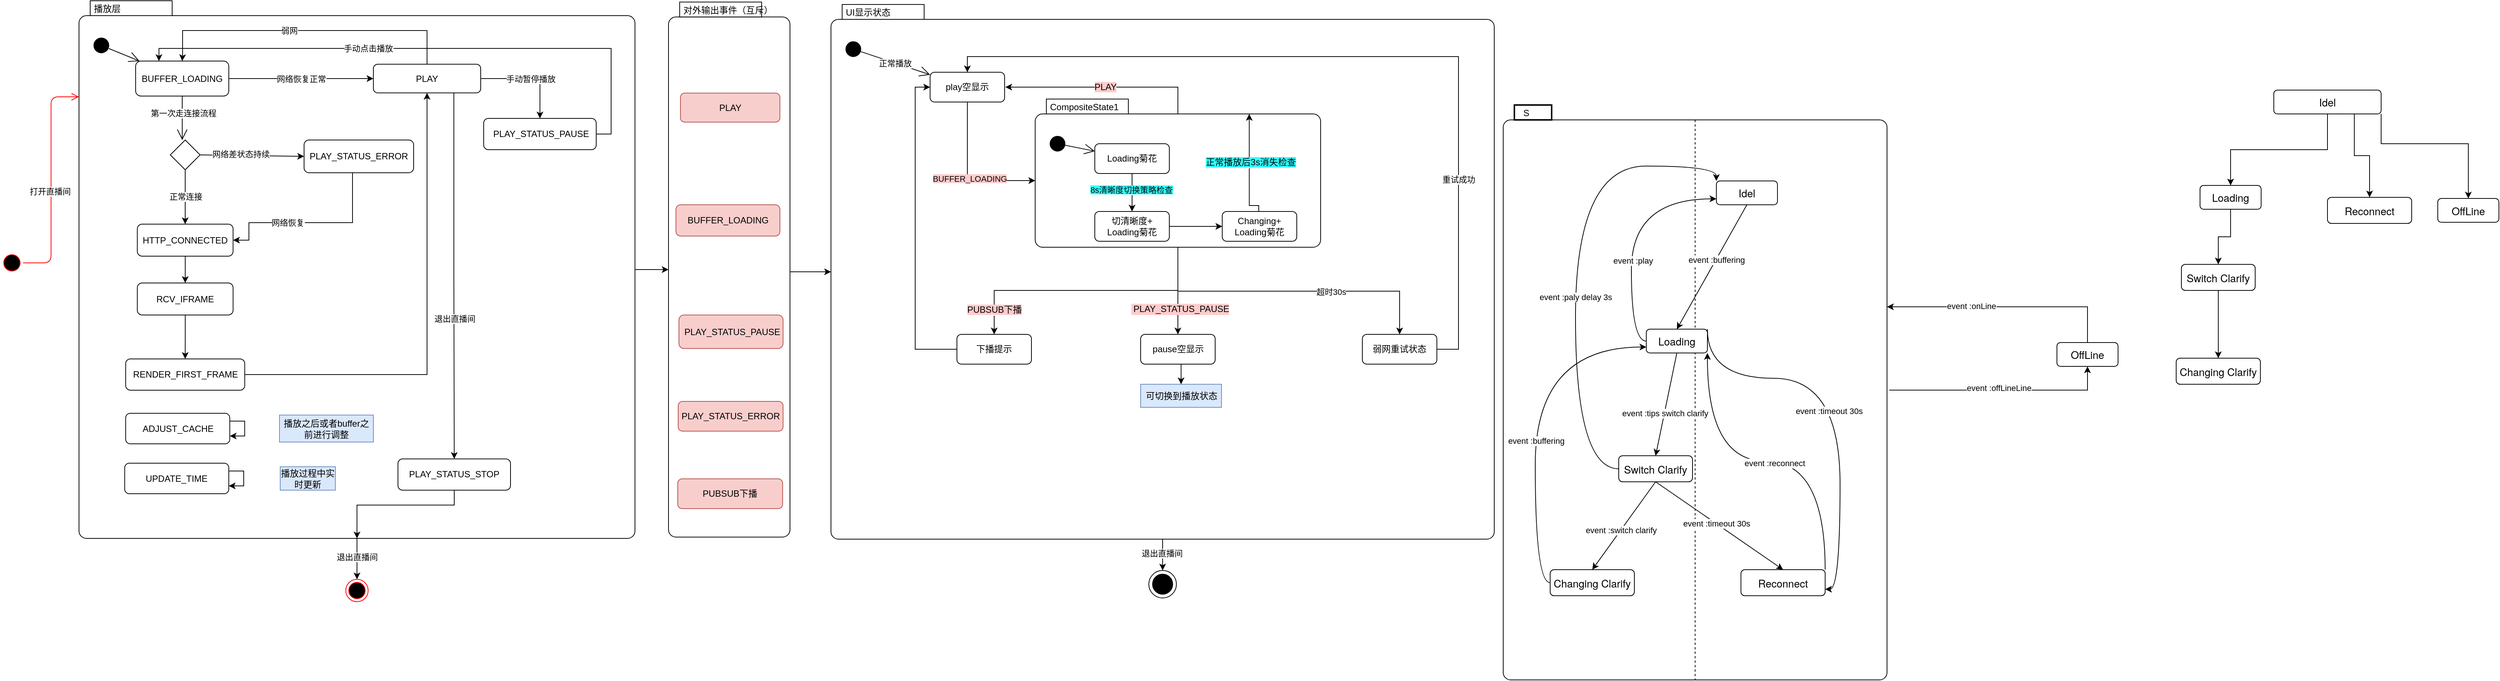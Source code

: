 <mxfile version="13.2.4" type="github">
  <diagram id="amrAe1FXWB98-2LjFH7b" name="Page-1">
    <mxGraphModel dx="1765" dy="997" grid="0" gridSize="10" guides="1" tooltips="1" connect="1" arrows="1" fold="1" page="1" pageScale="1" pageWidth="850" pageHeight="1100" math="0" shadow="0">
      <root>
        <mxCell id="0" />
        <mxCell id="1" parent="0" />
        <mxCell id="_pSZeCRedl2bUFnM4k-u-33" value="S" style="shape=mxgraph.sysml.region;align=left;verticalAlign=top;spacingTop=-3;spacingLeft=25;" vertex="1" parent="1">
          <mxGeometry x="1993" y="229" width="515" height="772" as="geometry" />
        </mxCell>
        <mxCell id="fQ577wyoKTEt6M08ta1X-2" value="" style="ellipse;html=1;shape=startState;fillColor=#000000;strokeColor=#ff0000;" parent="1" vertex="1">
          <mxGeometry x="-23" y="426" width="30" height="30" as="geometry" />
        </mxCell>
        <mxCell id="fQ577wyoKTEt6M08ta1X-3" value="" style="edgeStyle=orthogonalEdgeStyle;html=1;verticalAlign=bottom;endArrow=open;endSize=8;strokeColor=#ff0000;entryX=0;entryY=0;entryDx=0;entryDy=129;entryPerimeter=0;" parent="1" source="fQ577wyoKTEt6M08ta1X-2" target="fQ577wyoKTEt6M08ta1X-19" edge="1">
          <mxGeometry relative="1" as="geometry">
            <mxPoint x="256" y="463" as="targetPoint" />
          </mxGeometry>
        </mxCell>
        <mxCell id="fQ577wyoKTEt6M08ta1X-6" value="打开直播间" style="edgeLabel;html=1;align=center;verticalAlign=middle;resizable=0;points=[];" parent="fQ577wyoKTEt6M08ta1X-3" vertex="1" connectable="0">
          <mxGeometry x="-0.101" y="2" relative="1" as="geometry">
            <mxPoint as="offset" />
          </mxGeometry>
        </mxCell>
        <mxCell id="fQ577wyoKTEt6M08ta1X-74" value="" style="edgeStyle=orthogonalEdgeStyle;rounded=0;orthogonalLoop=1;jettySize=auto;html=1;" parent="1" source="fQ577wyoKTEt6M08ta1X-19" target="fQ577wyoKTEt6M08ta1X-72" edge="1">
          <mxGeometry relative="1" as="geometry" />
        </mxCell>
        <mxCell id="fQ577wyoKTEt6M08ta1X-117" value="" style="edgeStyle=orthogonalEdgeStyle;rounded=0;orthogonalLoop=1;jettySize=auto;html=1;" parent="1" source="fQ577wyoKTEt6M08ta1X-19" target="fQ577wyoKTEt6M08ta1X-116" edge="1">
          <mxGeometry relative="1" as="geometry" />
        </mxCell>
        <mxCell id="fQ577wyoKTEt6M08ta1X-225" value="退出直播间" style="edgeLabel;html=1;align=center;verticalAlign=middle;resizable=0;points=[];" parent="fQ577wyoKTEt6M08ta1X-117" vertex="1" connectable="0">
          <mxGeometry x="-0.091" relative="1" as="geometry">
            <mxPoint as="offset" />
          </mxGeometry>
        </mxCell>
        <mxCell id="fQ577wyoKTEt6M08ta1X-19" value="播放层" style="shape=mxgraph.sysml.compState;align=left;verticalAlign=top;spacingTop=-3;spacingLeft=18;strokeWidth=1;recursiveResize=0;" parent="1" vertex="1">
          <mxGeometry x="82" y="89" width="746" height="722" as="geometry" />
        </mxCell>
        <mxCell id="fQ577wyoKTEt6M08ta1X-20" value="" style="shape=ellipse;html=1;fillColor=#000000;verticalLabelPosition=bottom;labelBackgroundColor=#ffffff;verticalAlign=top;" parent="fQ577wyoKTEt6M08ta1X-19" vertex="1">
          <mxGeometry x="20" y="50" width="20" height="20" as="geometry" />
        </mxCell>
        <mxCell id="fQ577wyoKTEt6M08ta1X-43" value="网络恢复正常" style="edgeStyle=orthogonalEdgeStyle;rounded=0;orthogonalLoop=1;jettySize=auto;html=1;exitX=1;exitY=0.5;exitDx=0;exitDy=0;" parent="fQ577wyoKTEt6M08ta1X-19" source="fQ577wyoKTEt6M08ta1X-21" target="fQ577wyoKTEt6M08ta1X-31" edge="1">
          <mxGeometry relative="1" as="geometry" />
        </mxCell>
        <mxCell id="fQ577wyoKTEt6M08ta1X-21" value="BUFFER_LOADING" style="strokeColor=inherit;fillColor=inherit;gradientColor=inherit;shape=rect;html=1;rounded=1;whiteSpace=wrap;align=center;" parent="fQ577wyoKTEt6M08ta1X-19" vertex="1">
          <mxGeometry x="76" y="81" width="125" height="47" as="geometry" />
        </mxCell>
        <mxCell id="fQ577wyoKTEt6M08ta1X-27" value="" style="edgeStyle=orthogonalEdgeStyle;rounded=0;orthogonalLoop=1;jettySize=auto;html=1;" parent="fQ577wyoKTEt6M08ta1X-19" source="fQ577wyoKTEt6M08ta1X-22" target="fQ577wyoKTEt6M08ta1X-26" edge="1">
          <mxGeometry relative="1" as="geometry" />
        </mxCell>
        <mxCell id="fQ577wyoKTEt6M08ta1X-22" value="HTTP_CONNECTED" style="strokeColor=inherit;fillColor=inherit;gradientColor=inherit;shape=rect;html=1;rounded=1;whiteSpace=wrap;align=center;" parent="fQ577wyoKTEt6M08ta1X-19" vertex="1">
          <mxGeometry x="78.25" y="300" width="128.5" height="43" as="geometry" />
        </mxCell>
        <mxCell id="fQ577wyoKTEt6M08ta1X-30" value="" style="edgeStyle=orthogonalEdgeStyle;rounded=0;orthogonalLoop=1;jettySize=auto;html=1;" parent="fQ577wyoKTEt6M08ta1X-19" source="fQ577wyoKTEt6M08ta1X-26" target="fQ577wyoKTEt6M08ta1X-29" edge="1">
          <mxGeometry relative="1" as="geometry" />
        </mxCell>
        <mxCell id="fQ577wyoKTEt6M08ta1X-26" value="RCV_IFRAME" style="strokeColor=inherit;fillColor=inherit;gradientColor=inherit;shape=rect;html=1;rounded=1;whiteSpace=wrap;align=center;" parent="fQ577wyoKTEt6M08ta1X-19" vertex="1">
          <mxGeometry x="78.25" y="379" width="128.5" height="43" as="geometry" />
        </mxCell>
        <mxCell id="fQ577wyoKTEt6M08ta1X-32" value="" style="edgeStyle=orthogonalEdgeStyle;rounded=0;orthogonalLoop=1;jettySize=auto;html=1;" parent="fQ577wyoKTEt6M08ta1X-19" source="fQ577wyoKTEt6M08ta1X-29" target="fQ577wyoKTEt6M08ta1X-31" edge="1">
          <mxGeometry relative="1" as="geometry" />
        </mxCell>
        <mxCell id="fQ577wyoKTEt6M08ta1X-29" value="RENDER_FIRST_FRAME" style="strokeColor=inherit;fillColor=inherit;gradientColor=inherit;shape=rect;html=1;rounded=1;whiteSpace=wrap;align=center;" parent="fQ577wyoKTEt6M08ta1X-19" vertex="1">
          <mxGeometry x="62.63" y="481" width="159.75" height="42" as="geometry" />
        </mxCell>
        <mxCell id="fQ577wyoKTEt6M08ta1X-42" value="" style="edgeStyle=orthogonalEdgeStyle;rounded=0;orthogonalLoop=1;jettySize=auto;html=1;entryX=0.5;entryY=0;entryDx=0;entryDy=0;" parent="fQ577wyoKTEt6M08ta1X-19" source="fQ577wyoKTEt6M08ta1X-31" target="fQ577wyoKTEt6M08ta1X-21" edge="1">
          <mxGeometry relative="1" as="geometry">
            <Array as="points">
              <mxPoint x="467" y="40" />
              <mxPoint x="139" y="40" />
              <mxPoint x="139" y="72" />
            </Array>
          </mxGeometry>
        </mxCell>
        <mxCell id="fQ577wyoKTEt6M08ta1X-44" value="弱网" style="edgeLabel;html=1;align=center;verticalAlign=middle;resizable=0;points=[];" parent="fQ577wyoKTEt6M08ta1X-42" vertex="1" connectable="0">
          <mxGeometry x="0.118" relative="1" as="geometry">
            <mxPoint x="1" as="offset" />
          </mxGeometry>
        </mxCell>
        <mxCell id="fQ577wyoKTEt6M08ta1X-107" value="手动暂停播放" style="edgeStyle=orthogonalEdgeStyle;rounded=0;orthogonalLoop=1;jettySize=auto;html=1;exitX=1;exitY=0.5;exitDx=0;exitDy=0;entryX=0.5;entryY=0;entryDx=0;entryDy=0;" parent="fQ577wyoKTEt6M08ta1X-19" source="fQ577wyoKTEt6M08ta1X-31" target="fQ577wyoKTEt6M08ta1X-106" edge="1">
          <mxGeometry relative="1" as="geometry" />
        </mxCell>
        <mxCell id="fQ577wyoKTEt6M08ta1X-119" style="edgeStyle=orthogonalEdgeStyle;rounded=0;orthogonalLoop=1;jettySize=auto;html=1;exitX=0.75;exitY=1;exitDx=0;exitDy=0;" parent="fQ577wyoKTEt6M08ta1X-19" source="fQ577wyoKTEt6M08ta1X-31" target="fQ577wyoKTEt6M08ta1X-112" edge="1">
          <mxGeometry relative="1" as="geometry" />
        </mxCell>
        <mxCell id="fQ577wyoKTEt6M08ta1X-121" value="退出直播间" style="edgeLabel;html=1;align=center;verticalAlign=middle;resizable=0;points=[];" parent="fQ577wyoKTEt6M08ta1X-119" vertex="1" connectable="0">
          <mxGeometry x="0.231" y="1" relative="1" as="geometry">
            <mxPoint x="-1" as="offset" />
          </mxGeometry>
        </mxCell>
        <mxCell id="fQ577wyoKTEt6M08ta1X-31" value="PLAY" style="strokeColor=inherit;fillColor=inherit;gradientColor=inherit;shape=rect;html=1;rounded=1;whiteSpace=wrap;align=center;" parent="fQ577wyoKTEt6M08ta1X-19" vertex="1">
          <mxGeometry x="395" y="85.25" width="144" height="38.5" as="geometry" />
        </mxCell>
        <mxCell id="fQ577wyoKTEt6M08ta1X-36" value="" style="edgeStyle=orthogonalEdgeStyle;rounded=0;orthogonalLoop=1;jettySize=auto;html=1;" parent="fQ577wyoKTEt6M08ta1X-19" source="fQ577wyoKTEt6M08ta1X-33" target="fQ577wyoKTEt6M08ta1X-33" edge="1">
          <mxGeometry relative="1" as="geometry">
            <Array as="points">
              <mxPoint x="79" y="575" />
            </Array>
          </mxGeometry>
        </mxCell>
        <mxCell id="fQ577wyoKTEt6M08ta1X-33" value="ADJUST_CACHE" style="strokeColor=inherit;fillColor=inherit;gradientColor=inherit;shape=rect;html=1;rounded=1;whiteSpace=wrap;align=center;" parent="fQ577wyoKTEt6M08ta1X-19" vertex="1">
          <mxGeometry x="62.63" y="554.01" width="139.68" height="41" as="geometry" />
        </mxCell>
        <mxCell id="fQ577wyoKTEt6M08ta1X-39" value="" style="edgeStyle=orthogonalEdgeStyle;rounded=0;orthogonalLoop=1;jettySize=auto;html=1;" parent="fQ577wyoKTEt6M08ta1X-19" source="fQ577wyoKTEt6M08ta1X-35" target="fQ577wyoKTEt6M08ta1X-35" edge="1">
          <mxGeometry relative="1" as="geometry">
            <Array as="points">
              <mxPoint x="88" y="642" />
            </Array>
          </mxGeometry>
        </mxCell>
        <mxCell id="fQ577wyoKTEt6M08ta1X-35" value="UPDATE_TIME" style="strokeColor=inherit;fillColor=inherit;gradientColor=inherit;shape=rect;html=1;rounded=1;whiteSpace=wrap;align=center;" parent="fQ577wyoKTEt6M08ta1X-19" vertex="1">
          <mxGeometry x="61.32" y="621" width="139.68" height="41" as="geometry" />
        </mxCell>
        <mxCell id="fQ577wyoKTEt6M08ta1X-23" value="" style="strokeColor=inherit;fillColor=inherit;gradientColor=inherit;edgeStyle=none;html=1;endArrow=open;endSize=12;" parent="fQ577wyoKTEt6M08ta1X-19" source="fQ577wyoKTEt6M08ta1X-20" target="fQ577wyoKTEt6M08ta1X-21" edge="1">
          <mxGeometry relative="1" as="geometry" />
        </mxCell>
        <mxCell id="fQ577wyoKTEt6M08ta1X-45" value="播放过程中实时更新" style="text;html=1;strokeColor=#6c8ebf;fillColor=#dae8fc;align=center;verticalAlign=middle;whiteSpace=wrap;rounded=0;" parent="fQ577wyoKTEt6M08ta1X-19" vertex="1">
          <mxGeometry x="270" y="625.75" width="74" height="31.5" as="geometry" />
        </mxCell>
        <mxCell id="fQ577wyoKTEt6M08ta1X-47" value="播放之后或者buffer之前进行调整" style="text;html=1;strokeColor=#6c8ebf;fillColor=#dae8fc;align=center;verticalAlign=middle;whiteSpace=wrap;rounded=0;" parent="fQ577wyoKTEt6M08ta1X-19" vertex="1">
          <mxGeometry x="269" y="556.38" width="126" height="36.25" as="geometry" />
        </mxCell>
        <mxCell id="fQ577wyoKTEt6M08ta1X-51" style="edgeStyle=orthogonalEdgeStyle;rounded=0;orthogonalLoop=1;jettySize=auto;html=1;entryX=1;entryY=0.5;entryDx=0;entryDy=0;" parent="fQ577wyoKTEt6M08ta1X-19" source="fQ577wyoKTEt6M08ta1X-48" target="fQ577wyoKTEt6M08ta1X-22" edge="1">
          <mxGeometry relative="1" as="geometry">
            <Array as="points">
              <mxPoint x="367" y="298" />
              <mxPoint x="228" y="298" />
            </Array>
          </mxGeometry>
        </mxCell>
        <mxCell id="fQ577wyoKTEt6M08ta1X-52" value="网络恢复" style="edgeLabel;html=1;align=center;verticalAlign=middle;resizable=0;points=[];" parent="fQ577wyoKTEt6M08ta1X-51" vertex="1" connectable="0">
          <mxGeometry x="0.228" y="4" relative="1" as="geometry">
            <mxPoint y="-4" as="offset" />
          </mxGeometry>
        </mxCell>
        <mxCell id="fQ577wyoKTEt6M08ta1X-48" value="PLAY_STATUS_ERROR" style="strokeColor=inherit;fillColor=inherit;gradientColor=inherit;shape=rect;html=1;rounded=1;whiteSpace=wrap;align=center;" parent="fQ577wyoKTEt6M08ta1X-19" vertex="1">
          <mxGeometry x="302" y="187" width="147" height="44" as="geometry" />
        </mxCell>
        <mxCell id="fQ577wyoKTEt6M08ta1X-63" value="" style="shape=rhombus;html=1;labelPosition=right;align=left;verticalAlign=middle" parent="fQ577wyoKTEt6M08ta1X-19" vertex="1">
          <mxGeometry x="122.51" y="187" width="40" height="40" as="geometry" />
        </mxCell>
        <mxCell id="fQ577wyoKTEt6M08ta1X-64" value="" style="edgeStyle=elbowEdgeStyle;html=1;elbow=horizontal;align=right;verticalAlign=bottom;rounded=0;labelBackgroundColor=none;endArrow=open;endSize=12;exitX=0.5;exitY=1;exitDx=0;exitDy=0;" parent="fQ577wyoKTEt6M08ta1X-19" source="fQ577wyoKTEt6M08ta1X-21" target="fQ577wyoKTEt6M08ta1X-63" edge="1">
          <mxGeometry relative="1" as="geometry">
            <mxPoint x="92" y="119" as="sourcePoint" />
          </mxGeometry>
        </mxCell>
        <mxCell id="fQ577wyoKTEt6M08ta1X-70" value="第一次走连接流程" style="edgeLabel;html=1;align=center;verticalAlign=middle;resizable=0;points=[];" parent="fQ577wyoKTEt6M08ta1X-64" vertex="1" connectable="0">
          <mxGeometry x="-0.219" y="1" relative="1" as="geometry">
            <mxPoint as="offset" />
          </mxGeometry>
        </mxCell>
        <mxCell id="fQ577wyoKTEt6M08ta1X-67" value="" style="endArrow=classic;html=1;exitX=1;exitY=0.5;exitDx=0;exitDy=0;entryX=0;entryY=0.5;entryDx=0;entryDy=0;" parent="fQ577wyoKTEt6M08ta1X-19" source="fQ577wyoKTEt6M08ta1X-63" target="fQ577wyoKTEt6M08ta1X-48" edge="1">
          <mxGeometry width="50" height="50" relative="1" as="geometry">
            <mxPoint x="348" y="307" as="sourcePoint" />
            <mxPoint x="398" y="257" as="targetPoint" />
          </mxGeometry>
        </mxCell>
        <mxCell id="fQ577wyoKTEt6M08ta1X-69" value="网络差状态持续" style="edgeLabel;html=1;align=center;verticalAlign=middle;resizable=0;points=[];" parent="fQ577wyoKTEt6M08ta1X-67" vertex="1" connectable="0">
          <mxGeometry x="-0.229" y="2" relative="1" as="geometry">
            <mxPoint as="offset" />
          </mxGeometry>
        </mxCell>
        <mxCell id="fQ577wyoKTEt6M08ta1X-68" value="正常连接" style="endArrow=classic;html=1;exitX=0.5;exitY=1;exitDx=0;exitDy=0;entryX=0.5;entryY=0;entryDx=0;entryDy=0;" parent="fQ577wyoKTEt6M08ta1X-19" source="fQ577wyoKTEt6M08ta1X-63" target="fQ577wyoKTEt6M08ta1X-22" edge="1">
          <mxGeometry width="50" height="50" relative="1" as="geometry">
            <mxPoint x="348" y="307" as="sourcePoint" />
            <mxPoint x="398" y="257" as="targetPoint" />
          </mxGeometry>
        </mxCell>
        <mxCell id="fQ577wyoKTEt6M08ta1X-108" style="edgeStyle=orthogonalEdgeStyle;rounded=0;orthogonalLoop=1;jettySize=auto;html=1;exitX=1;exitY=0.5;exitDx=0;exitDy=0;entryX=0.25;entryY=0;entryDx=0;entryDy=0;" parent="fQ577wyoKTEt6M08ta1X-19" source="fQ577wyoKTEt6M08ta1X-106" target="fQ577wyoKTEt6M08ta1X-21" edge="1">
          <mxGeometry relative="1" as="geometry">
            <Array as="points">
              <mxPoint x="714" y="179" />
              <mxPoint x="714" y="64" />
              <mxPoint x="107" y="64" />
            </Array>
          </mxGeometry>
        </mxCell>
        <mxCell id="fQ577wyoKTEt6M08ta1X-109" value="手动点击播放" style="edgeLabel;html=1;align=center;verticalAlign=middle;resizable=0;points=[];" parent="fQ577wyoKTEt6M08ta1X-108" vertex="1" connectable="0">
          <mxGeometry x="0.215" relative="1" as="geometry">
            <mxPoint as="offset" />
          </mxGeometry>
        </mxCell>
        <mxCell id="fQ577wyoKTEt6M08ta1X-106" value="&amp;nbsp;PLAY_STATUS_PAUSE" style="strokeColor=inherit;fillColor=inherit;gradientColor=inherit;shape=rect;html=1;rounded=1;whiteSpace=wrap;align=center;" parent="fQ577wyoKTEt6M08ta1X-19" vertex="1">
          <mxGeometry x="543" y="158" width="151" height="42" as="geometry" />
        </mxCell>
        <mxCell id="fQ577wyoKTEt6M08ta1X-120" style="edgeStyle=orthogonalEdgeStyle;rounded=0;orthogonalLoop=1;jettySize=auto;html=1;exitX=0.5;exitY=1;exitDx=0;exitDy=0;" parent="fQ577wyoKTEt6M08ta1X-19" source="fQ577wyoKTEt6M08ta1X-112" target="fQ577wyoKTEt6M08ta1X-19" edge="1">
          <mxGeometry relative="1" as="geometry" />
        </mxCell>
        <mxCell id="fQ577wyoKTEt6M08ta1X-112" value="PLAY_STATUS_STOP" style="strokeColor=inherit;fillColor=inherit;gradientColor=inherit;shape=rect;html=1;rounded=1;whiteSpace=wrap;align=center;" parent="fQ577wyoKTEt6M08ta1X-19" vertex="1">
          <mxGeometry x="428" y="615.25" width="151" height="42" as="geometry" />
        </mxCell>
        <mxCell id="fQ577wyoKTEt6M08ta1X-173" value="" style="edgeStyle=orthogonalEdgeStyle;rounded=0;orthogonalLoop=1;jettySize=auto;html=1;" parent="1" source="fQ577wyoKTEt6M08ta1X-72" target="fQ577wyoKTEt6M08ta1X-123" edge="1">
          <mxGeometry relative="1" as="geometry">
            <Array as="points">
              <mxPoint x="1059" y="453" />
              <mxPoint x="1059" y="453" />
            </Array>
          </mxGeometry>
        </mxCell>
        <mxCell id="fQ577wyoKTEt6M08ta1X-72" value="对外输出事件（互斥）" style="shape=mxgraph.sysml.compState;html=1;align=left;verticalAlign=top;spacingTop=-3;spacingLeft=18;" parent="1" vertex="1">
          <mxGeometry x="873" y="90.75" width="162.99" height="718.5" as="geometry" />
        </mxCell>
        <mxCell id="fQ577wyoKTEt6M08ta1X-73" value="PLAY" style="shape=rect;rounded=1;html=1;whiteSpace=wrap;align=center;fillColor=#f8cecc;strokeColor=#b85450;" parent="1" vertex="1">
          <mxGeometry x="889" y="213" width="133.5" height="39" as="geometry" />
        </mxCell>
        <mxCell id="fQ577wyoKTEt6M08ta1X-75" value="BUFFER_LOADING" style="shape=rect;rounded=1;html=1;whiteSpace=wrap;align=center;fillColor=#f8cecc;strokeColor=#b85450;" parent="1" vertex="1">
          <mxGeometry x="883" y="363" width="139.5" height="42" as="geometry" />
        </mxCell>
        <mxCell id="fQ577wyoKTEt6M08ta1X-105" value="PLAY_STATUS_ERROR" style="shape=rect;rounded=1;html=1;whiteSpace=wrap;align=center;fillColor=#f8cecc;strokeColor=#b85450;" parent="1" vertex="1">
          <mxGeometry x="886" y="627" width="140.75" height="40" as="geometry" />
        </mxCell>
        <mxCell id="fQ577wyoKTEt6M08ta1X-111" value="&amp;nbsp;PLAY_STATUS_PAUSE" style="shape=rect;rounded=1;html=1;whiteSpace=wrap;align=center;fillColor=#f8cecc;strokeColor=#b85450;" parent="1" vertex="1">
          <mxGeometry x="887" y="511" width="139.75" height="45" as="geometry" />
        </mxCell>
        <mxCell id="fQ577wyoKTEt6M08ta1X-116" value="" style="ellipse;html=1;shape=endState;fillColor=#000000;strokeColor=#ff0000;" parent="1" vertex="1">
          <mxGeometry x="440" y="866" width="30" height="30" as="geometry" />
        </mxCell>
        <mxCell id="fQ577wyoKTEt6M08ta1X-223" style="edgeStyle=orthogonalEdgeStyle;rounded=0;orthogonalLoop=1;jettySize=auto;html=1;exitX=0.5;exitY=1;exitDx=0;exitDy=0;exitPerimeter=0;entryX=0.5;entryY=0;entryDx=0;entryDy=0;entryPerimeter=0;" parent="1" source="fQ577wyoKTEt6M08ta1X-123" target="fQ577wyoKTEt6M08ta1X-222" edge="1">
          <mxGeometry relative="1" as="geometry" />
        </mxCell>
        <mxCell id="fQ577wyoKTEt6M08ta1X-224" value="退出直播间" style="edgeLabel;html=1;align=center;verticalAlign=middle;resizable=0;points=[];" parent="fQ577wyoKTEt6M08ta1X-223" vertex="1" connectable="0">
          <mxGeometry x="-0.095" y="-1" relative="1" as="geometry">
            <mxPoint as="offset" />
          </mxGeometry>
        </mxCell>
        <mxCell id="fQ577wyoKTEt6M08ta1X-123" value="UI显示状态" style="shape=mxgraph.sysml.compState;align=left;verticalAlign=top;spacingTop=-3;spacingLeft=18;strokeWidth=1;recursiveResize=0;" parent="1" vertex="1">
          <mxGeometry x="1091" y="94" width="890" height="718" as="geometry" />
        </mxCell>
        <mxCell id="fQ577wyoKTEt6M08ta1X-124" value="" style="shape=ellipse;html=1;fillColor=#000000;verticalLabelPosition=bottom;labelBackgroundColor=#ffffff;verticalAlign=top;" parent="fQ577wyoKTEt6M08ta1X-123" vertex="1">
          <mxGeometry x="20" y="50" width="20" height="20" as="geometry" />
        </mxCell>
        <mxCell id="fQ577wyoKTEt6M08ta1X-162" style="edgeStyle=orthogonalEdgeStyle;rounded=0;orthogonalLoop=1;jettySize=auto;html=1;exitX=0.5;exitY=1;exitDx=0;exitDy=0;entryX=0;entryY=0;entryDx=0;entryDy=109.5;entryPerimeter=0;" parent="fQ577wyoKTEt6M08ta1X-123" source="fQ577wyoKTEt6M08ta1X-125" target="fQ577wyoKTEt6M08ta1X-152" edge="1">
          <mxGeometry relative="1" as="geometry" />
        </mxCell>
        <mxCell id="fQ577wyoKTEt6M08ta1X-163" value="&lt;span style=&quot;background-color: rgb(255 , 204 , 204)&quot;&gt;BUFFER_LOADING&lt;/span&gt;" style="edgeLabel;html=1;align=center;verticalAlign=middle;resizable=0;points=[];" parent="fQ577wyoKTEt6M08ta1X-162" vertex="1" connectable="0">
          <mxGeometry x="0.106" y="3" relative="1" as="geometry">
            <mxPoint as="offset" />
          </mxGeometry>
        </mxCell>
        <mxCell id="fQ577wyoKTEt6M08ta1X-125" value="play空显示" style="strokeColor=inherit;fillColor=inherit;gradientColor=inherit;shape=rect;html=1;rounded=1;whiteSpace=wrap;align=center;" parent="fQ577wyoKTEt6M08ta1X-123" vertex="1">
          <mxGeometry x="133" y="91" width="100" height="40" as="geometry" />
        </mxCell>
        <mxCell id="fQ577wyoKTEt6M08ta1X-127" value="正常播放" style="strokeColor=inherit;fillColor=inherit;gradientColor=inherit;edgeStyle=none;html=1;endArrow=open;endSize=12;" parent="fQ577wyoKTEt6M08ta1X-123" source="fQ577wyoKTEt6M08ta1X-124" target="fQ577wyoKTEt6M08ta1X-125" edge="1">
          <mxGeometry relative="1" as="geometry" />
        </mxCell>
        <mxCell id="fQ577wyoKTEt6M08ta1X-137" style="edgeStyle=orthogonalEdgeStyle;rounded=0;orthogonalLoop=1;jettySize=auto;html=1;entryX=0.5;entryY=0;entryDx=0;entryDy=0;exitX=0.5;exitY=1;exitDx=0;exitDy=0;exitPerimeter=0;" parent="fQ577wyoKTEt6M08ta1X-123" source="fQ577wyoKTEt6M08ta1X-152" target="fQ577wyoKTEt6M08ta1X-131" edge="1">
          <mxGeometry relative="1" as="geometry">
            <mxPoint x="427" y="428" as="sourcePoint" />
            <Array as="points">
              <mxPoint x="466" y="385" />
              <mxPoint x="763" y="385" />
            </Array>
          </mxGeometry>
        </mxCell>
        <mxCell id="fQ577wyoKTEt6M08ta1X-220" value="超时30s" style="edgeLabel;html=1;align=center;verticalAlign=middle;resizable=0;points=[];" parent="fQ577wyoKTEt6M08ta1X-137" vertex="1" connectable="0">
          <mxGeometry x="0.271" y="-1" relative="1" as="geometry">
            <mxPoint x="1" as="offset" />
          </mxGeometry>
        </mxCell>
        <mxCell id="fQ577wyoKTEt6M08ta1X-140" style="edgeStyle=orthogonalEdgeStyle;rounded=0;orthogonalLoop=1;jettySize=auto;html=1;exitX=0.5;exitY=1;exitDx=0;exitDy=0;exitPerimeter=0;entryX=0.5;entryY=0;entryDx=0;entryDy=0;" parent="fQ577wyoKTEt6M08ta1X-123" source="fQ577wyoKTEt6M08ta1X-152" target="fQ577wyoKTEt6M08ta1X-132" edge="1">
          <mxGeometry relative="1" as="geometry">
            <mxPoint x="377" y="408" as="sourcePoint" />
            <Array as="points">
              <mxPoint x="466" y="384" />
              <mxPoint x="219" y="384" />
            </Array>
          </mxGeometry>
        </mxCell>
        <mxCell id="fQ577wyoKTEt6M08ta1X-141" value="&lt;span style=&quot;font-size: 12px ; background-color: rgb(255 , 204 , 204)&quot;&gt;PUBSUB下播&lt;/span&gt;" style="edgeLabel;html=1;align=center;verticalAlign=middle;resizable=0;points=[];" parent="fQ577wyoKTEt6M08ta1X-140" vertex="1" connectable="0">
          <mxGeometry x="0.121" y="-1" relative="1" as="geometry">
            <mxPoint x="-101" y="26.5" as="offset" />
          </mxGeometry>
        </mxCell>
        <mxCell id="fQ577wyoKTEt6M08ta1X-166" value="" style="edgeStyle=orthogonalEdgeStyle;rounded=0;orthogonalLoop=1;jettySize=auto;html=1;entryX=0.5;entryY=0;entryDx=0;entryDy=0;" parent="fQ577wyoKTEt6M08ta1X-123" source="fQ577wyoKTEt6M08ta1X-131" target="fQ577wyoKTEt6M08ta1X-125" edge="1">
          <mxGeometry relative="1" as="geometry">
            <mxPoint x="842" y="308" as="targetPoint" />
            <Array as="points">
              <mxPoint x="842" y="70" />
              <mxPoint x="183" y="70" />
            </Array>
          </mxGeometry>
        </mxCell>
        <mxCell id="fQ577wyoKTEt6M08ta1X-221" value="重试成功" style="edgeLabel;html=1;align=center;verticalAlign=middle;resizable=0;points=[];" parent="fQ577wyoKTEt6M08ta1X-166" vertex="1" connectable="0">
          <mxGeometry x="-0.534" relative="1" as="geometry">
            <mxPoint as="offset" />
          </mxGeometry>
        </mxCell>
        <mxCell id="fQ577wyoKTEt6M08ta1X-131" value="弱网重试状态" style="strokeColor=inherit;fillColor=inherit;gradientColor=inherit;shape=rect;html=1;rounded=1;whiteSpace=wrap;align=center;" parent="fQ577wyoKTEt6M08ta1X-123" vertex="1">
          <mxGeometry x="713" y="443" width="100" height="40" as="geometry" />
        </mxCell>
        <mxCell id="fQ577wyoKTEt6M08ta1X-148" style="edgeStyle=orthogonalEdgeStyle;rounded=0;orthogonalLoop=1;jettySize=auto;html=1;entryX=0;entryY=0.5;entryDx=0;entryDy=0;" parent="fQ577wyoKTEt6M08ta1X-123" source="fQ577wyoKTEt6M08ta1X-132" target="fQ577wyoKTEt6M08ta1X-125" edge="1">
          <mxGeometry relative="1" as="geometry">
            <Array as="points">
              <mxPoint x="113" y="463" />
              <mxPoint x="113" y="111" />
            </Array>
          </mxGeometry>
        </mxCell>
        <mxCell id="fQ577wyoKTEt6M08ta1X-132" value="下播提示" style="strokeColor=inherit;fillColor=inherit;gradientColor=inherit;shape=rect;html=1;rounded=1;whiteSpace=wrap;align=center;" parent="fQ577wyoKTEt6M08ta1X-123" vertex="1">
          <mxGeometry x="169" y="443" width="100" height="40" as="geometry" />
        </mxCell>
        <mxCell id="fQ577wyoKTEt6M08ta1X-134" value="&lt;span style=&quot;font-size: 12px ; background-color: rgb(255 , 204 , 204)&quot;&gt;PLAY&lt;/span&gt;" style="edgeStyle=orthogonalEdgeStyle;rounded=0;orthogonalLoop=1;jettySize=auto;html=1;exitX=0.5;exitY=0;exitDx=0;exitDy=20;exitPerimeter=0;" parent="fQ577wyoKTEt6M08ta1X-123" source="fQ577wyoKTEt6M08ta1X-152" edge="1">
          <mxGeometry relative="1" as="geometry">
            <mxPoint x="427" y="196" as="sourcePoint" />
            <mxPoint x="234" y="111" as="targetPoint" />
            <Array as="points">
              <mxPoint x="466" y="111" />
            </Array>
          </mxGeometry>
        </mxCell>
        <mxCell id="fQ577wyoKTEt6M08ta1X-176" style="edgeStyle=orthogonalEdgeStyle;rounded=0;orthogonalLoop=1;jettySize=auto;html=1;exitX=0.5;exitY=1;exitDx=0;exitDy=0;exitPerimeter=0;" parent="fQ577wyoKTEt6M08ta1X-123" source="fQ577wyoKTEt6M08ta1X-152" target="fQ577wyoKTEt6M08ta1X-174" edge="1">
          <mxGeometry relative="1" as="geometry" />
        </mxCell>
        <mxCell id="fQ577wyoKTEt6M08ta1X-179" value="&lt;span style=&quot;font-size: 12px;&quot;&gt;&amp;nbsp;PLAY_STATUS_PAUSE&lt;/span&gt;" style="edgeLabel;html=1;align=center;verticalAlign=middle;resizable=0;points=[];labelBackgroundColor=#FFCCCC;" parent="fQ577wyoKTEt6M08ta1X-176" vertex="1" connectable="0">
          <mxGeometry x="0.419" y="2" relative="1" as="geometry">
            <mxPoint as="offset" />
          </mxGeometry>
        </mxCell>
        <mxCell id="fQ577wyoKTEt6M08ta1X-152" value="CompositeState1" style="shape=mxgraph.sysml.compState;align=left;verticalAlign=top;spacingTop=-3;spacingLeft=18;strokeWidth=1;recursiveResize=0;" parent="fQ577wyoKTEt6M08ta1X-123" vertex="1">
          <mxGeometry x="274" y="127" width="383" height="199" as="geometry" />
        </mxCell>
        <mxCell id="fQ577wyoKTEt6M08ta1X-153" value="" style="shape=ellipse;html=1;fillColor=#000000;verticalLabelPosition=bottom;labelBackgroundColor=#ffffff;verticalAlign=top;" parent="fQ577wyoKTEt6M08ta1X-152" vertex="1">
          <mxGeometry x="20" y="50" width="20" height="20" as="geometry" />
        </mxCell>
        <mxCell id="fQ577wyoKTEt6M08ta1X-160" style="edgeStyle=none;rounded=0;orthogonalLoop=1;jettySize=auto;html=1;exitX=0.5;exitY=1;exitDx=0;exitDy=0;entryX=0.5;entryY=0;entryDx=0;entryDy=0;" parent="fQ577wyoKTEt6M08ta1X-152" source="fQ577wyoKTEt6M08ta1X-154" target="fQ577wyoKTEt6M08ta1X-155" edge="1">
          <mxGeometry relative="1" as="geometry" />
        </mxCell>
        <mxCell id="fQ577wyoKTEt6M08ta1X-161" value="&lt;span style=&quot;background-color: rgb(51 , 255 , 255)&quot;&gt;8s清晰度切换策略检查&lt;/span&gt;" style="edgeLabel;html=1;align=center;verticalAlign=middle;resizable=0;points=[];" parent="fQ577wyoKTEt6M08ta1X-160" vertex="1" connectable="0">
          <mxGeometry x="-0.133" y="-1" relative="1" as="geometry">
            <mxPoint as="offset" />
          </mxGeometry>
        </mxCell>
        <mxCell id="fQ577wyoKTEt6M08ta1X-154" value="Loading菊花" style="strokeColor=inherit;fillColor=inherit;gradientColor=inherit;shape=rect;html=1;rounded=1;whiteSpace=wrap;align=center;" parent="fQ577wyoKTEt6M08ta1X-152" vertex="1">
          <mxGeometry x="80" y="60" width="100" height="40" as="geometry" />
        </mxCell>
        <mxCell id="fQ577wyoKTEt6M08ta1X-159" value="" style="edgeStyle=none;rounded=0;orthogonalLoop=1;jettySize=auto;html=1;" parent="fQ577wyoKTEt6M08ta1X-152" source="fQ577wyoKTEt6M08ta1X-155" target="fQ577wyoKTEt6M08ta1X-158" edge="1">
          <mxGeometry relative="1" as="geometry" />
        </mxCell>
        <mxCell id="fQ577wyoKTEt6M08ta1X-155" value="切清晰度+&lt;br&gt;Loading菊花" style="strokeColor=inherit;fillColor=inherit;gradientColor=inherit;shape=rect;html=1;rounded=1;whiteSpace=wrap;align=center;" parent="fQ577wyoKTEt6M08ta1X-152" vertex="1">
          <mxGeometry x="80" y="151" width="100" height="40" as="geometry" />
        </mxCell>
        <mxCell id="fQ577wyoKTEt6M08ta1X-158" value="Changing+&lt;br&gt;Loading菊花" style="strokeColor=inherit;fillColor=inherit;gradientColor=inherit;shape=rect;html=1;rounded=1;whiteSpace=wrap;align=center;" parent="fQ577wyoKTEt6M08ta1X-152" vertex="1">
          <mxGeometry x="251" y="151" width="100" height="40" as="geometry" />
        </mxCell>
        <mxCell id="fQ577wyoKTEt6M08ta1X-156" value="" style="strokeColor=inherit;fillColor=inherit;gradientColor=inherit;edgeStyle=none;html=1;endArrow=open;endSize=12;" parent="fQ577wyoKTEt6M08ta1X-152" source="fQ577wyoKTEt6M08ta1X-153" target="fQ577wyoKTEt6M08ta1X-154" edge="1">
          <mxGeometry relative="1" as="geometry" />
        </mxCell>
        <mxCell id="fQ577wyoKTEt6M08ta1X-171" style="edgeStyle=orthogonalEdgeStyle;rounded=0;orthogonalLoop=1;jettySize=auto;html=1;exitX=0.5;exitY=0;exitDx=0;exitDy=0;entryX=0.75;entryY=0;entryDx=0;entryDy=20;entryPerimeter=0;" parent="fQ577wyoKTEt6M08ta1X-152" source="fQ577wyoKTEt6M08ta1X-158" target="fQ577wyoKTEt6M08ta1X-152" edge="1">
          <mxGeometry relative="1" as="geometry">
            <mxPoint x="299.75" y="171" as="sourcePoint" />
            <mxPoint x="288" y="40" as="targetPoint" />
            <Array as="points">
              <mxPoint x="300" y="151" />
              <mxPoint x="300" y="143" />
              <mxPoint x="287" y="143" />
            </Array>
          </mxGeometry>
        </mxCell>
        <mxCell id="fQ577wyoKTEt6M08ta1X-172" value="&lt;span style=&quot;font-size: 12px ; background-color: rgb(51 , 255 , 255)&quot;&gt;正常播放后3s消失检查&lt;/span&gt;" style="edgeLabel;html=1;align=center;verticalAlign=middle;resizable=0;points=[];" parent="fQ577wyoKTEt6M08ta1X-171" vertex="1" connectable="0">
          <mxGeometry x="0.103" y="-1" relative="1" as="geometry">
            <mxPoint as="offset" />
          </mxGeometry>
        </mxCell>
        <mxCell id="fQ577wyoKTEt6M08ta1X-219" style="edgeStyle=orthogonalEdgeStyle;rounded=0;orthogonalLoop=1;jettySize=auto;html=1;exitX=0.5;exitY=1;exitDx=0;exitDy=0;entryX=0.5;entryY=0;entryDx=0;entryDy=0;" parent="fQ577wyoKTEt6M08ta1X-123" source="fQ577wyoKTEt6M08ta1X-174" target="fQ577wyoKTEt6M08ta1X-218" edge="1">
          <mxGeometry relative="1" as="geometry" />
        </mxCell>
        <mxCell id="fQ577wyoKTEt6M08ta1X-174" value="pause空显示" style="strokeColor=inherit;fillColor=inherit;gradientColor=inherit;shape=rect;html=1;rounded=1;whiteSpace=wrap;align=center;" parent="fQ577wyoKTEt6M08ta1X-123" vertex="1">
          <mxGeometry x="415.5" y="443" width="100" height="40" as="geometry" />
        </mxCell>
        <mxCell id="fQ577wyoKTEt6M08ta1X-218" value="可切换到播放状态" style="text;html=1;strokeColor=#6c8ebf;fillColor=#dae8fc;align=center;verticalAlign=middle;whiteSpace=wrap;rounded=0;" parent="fQ577wyoKTEt6M08ta1X-123" vertex="1">
          <mxGeometry x="415.5" y="510" width="108.5" height="31" as="geometry" />
        </mxCell>
        <mxCell id="fQ577wyoKTEt6M08ta1X-142" value="PUBSUB下播" style="shape=rect;rounded=1;html=1;whiteSpace=wrap;align=center;fillColor=#f8cecc;strokeColor=#b85450;" parent="1" vertex="1">
          <mxGeometry x="885.38" y="731" width="140.75" height="40" as="geometry" />
        </mxCell>
        <mxCell id="fQ577wyoKTEt6M08ta1X-222" value="" style="shape=mxgraph.sysml.actFinal;html=1;verticalLabelPosition=bottom;labelBackgroundColor=#ffffff;verticalAlign=top;" parent="1" vertex="1">
          <mxGeometry x="1517.5" y="854" width="37" height="37" as="geometry" />
        </mxCell>
        <mxCell id="_pSZeCRedl2bUFnM4k-u-4" style="rounded=0;orthogonalLoop=1;jettySize=auto;html=1;exitX=0.5;exitY=1;exitDx=0;exitDy=0;entryX=0.5;entryY=0;entryDx=0;entryDy=0;" edge="1" parent="1" source="_pSZeCRedl2bUFnM4k-u-2" target="_pSZeCRedl2bUFnM4k-u-3">
          <mxGeometry relative="1" as="geometry" />
        </mxCell>
        <mxCell id="_pSZeCRedl2bUFnM4k-u-26" value="event :buffering" style="edgeLabel;html=1;align=center;verticalAlign=middle;resizable=0;points=[];" vertex="1" connectable="0" parent="_pSZeCRedl2bUFnM4k-u-4">
          <mxGeometry x="-0.112" relative="1" as="geometry">
            <mxPoint as="offset" />
          </mxGeometry>
        </mxCell>
        <mxCell id="_pSZeCRedl2bUFnM4k-u-12" style="edgeStyle=orthogonalEdgeStyle;rounded=0;orthogonalLoop=1;jettySize=auto;html=1;exitX=1.006;exitY=0.496;exitDx=0;exitDy=0;exitPerimeter=0;entryX=0.5;entryY=1;entryDx=0;entryDy=0;" edge="1" parent="1" source="_pSZeCRedl2bUFnM4k-u-33" target="_pSZeCRedl2bUFnM4k-u-5">
          <mxGeometry relative="1" as="geometry">
            <mxPoint x="2714" y="612" as="targetPoint" />
          </mxGeometry>
        </mxCell>
        <mxCell id="_pSZeCRedl2bUFnM4k-u-23" value="event :offLineLine" style="edgeLabel;html=1;align=center;verticalAlign=middle;resizable=0;points=[];" vertex="1" connectable="0" parent="_pSZeCRedl2bUFnM4k-u-12">
          <mxGeometry x="-0.01" y="-1" relative="1" as="geometry">
            <mxPoint x="-1.09" y="-3.91" as="offset" />
          </mxGeometry>
        </mxCell>
        <mxCell id="_pSZeCRedl2bUFnM4k-u-2" value="&lt;span style=&quot;font-family: &amp;#34;helvetica neue&amp;#34; , &amp;#34;helvetica neue&amp;#34; , &amp;#34;helvetica&amp;#34; , &amp;#34;arial&amp;#34; , &amp;#34;lantinghei sc&amp;#34; , &amp;#34;hiragino sans gb&amp;#34; , &amp;#34;microsoft yahei&amp;#34; , sans-serif ; font-size: 14px ; text-align: left ; background-color: rgb(255 , 255 , 255)&quot;&gt;Idel&lt;/span&gt;" style="shape=rect;rounded=1;html=1;whiteSpace=wrap;align=center;" vertex="1" parent="1">
          <mxGeometry x="2279" y="331" width="82" height="32" as="geometry" />
        </mxCell>
        <mxCell id="_pSZeCRedl2bUFnM4k-u-7" style="edgeStyle=none;rounded=0;orthogonalLoop=1;jettySize=auto;html=1;exitX=0.5;exitY=1;exitDx=0;exitDy=0;entryX=0.5;entryY=0;entryDx=0;entryDy=0;" edge="1" parent="1" source="_pSZeCRedl2bUFnM4k-u-3" target="_pSZeCRedl2bUFnM4k-u-6">
          <mxGeometry relative="1" as="geometry" />
        </mxCell>
        <mxCell id="_pSZeCRedl2bUFnM4k-u-29" value="event :tips switch clarify" style="edgeLabel;html=1;align=center;verticalAlign=middle;resizable=0;points=[];" vertex="1" connectable="0" parent="_pSZeCRedl2bUFnM4k-u-7">
          <mxGeometry x="-0.09" y="1" relative="1" as="geometry">
            <mxPoint x="-4.04" y="18.12" as="offset" />
          </mxGeometry>
        </mxCell>
        <mxCell id="_pSZeCRedl2bUFnM4k-u-9" style="edgeStyle=none;rounded=0;orthogonalLoop=1;jettySize=auto;html=1;exitX=0.5;exitY=1;exitDx=0;exitDy=0;entryX=0.5;entryY=0;entryDx=0;entryDy=0;" edge="1" parent="1" source="_pSZeCRedl2bUFnM4k-u-6" target="_pSZeCRedl2bUFnM4k-u-8">
          <mxGeometry relative="1" as="geometry" />
        </mxCell>
        <mxCell id="_pSZeCRedl2bUFnM4k-u-31" value="event :switch clarify" style="edgeLabel;html=1;align=center;verticalAlign=middle;resizable=0;points=[];" vertex="1" connectable="0" parent="_pSZeCRedl2bUFnM4k-u-9">
          <mxGeometry x="0.107" y="-1" relative="1" as="geometry">
            <mxPoint x="1" as="offset" />
          </mxGeometry>
        </mxCell>
        <mxCell id="_pSZeCRedl2bUFnM4k-u-11" style="edgeStyle=none;rounded=0;orthogonalLoop=1;jettySize=auto;html=1;exitX=0.5;exitY=1;exitDx=0;exitDy=0;entryX=0.5;entryY=0;entryDx=0;entryDy=0;" edge="1" parent="1" source="_pSZeCRedl2bUFnM4k-u-6" target="_pSZeCRedl2bUFnM4k-u-10">
          <mxGeometry relative="1" as="geometry" />
        </mxCell>
        <mxCell id="_pSZeCRedl2bUFnM4k-u-30" value="event :timeout 30s" style="edgeLabel;html=1;align=center;verticalAlign=middle;resizable=0;points=[];" vertex="1" connectable="0" parent="_pSZeCRedl2bUFnM4k-u-11">
          <mxGeometry x="-0.048" relative="1" as="geometry">
            <mxPoint as="offset" />
          </mxGeometry>
        </mxCell>
        <mxCell id="_pSZeCRedl2bUFnM4k-u-14" style="edgeStyle=orthogonalEdgeStyle;curved=1;rounded=0;orthogonalLoop=1;jettySize=auto;html=1;exitX=0;exitY=0.5;exitDx=0;exitDy=0;entryX=0;entryY=0.75;entryDx=0;entryDy=0;" edge="1" parent="1" source="_pSZeCRedl2bUFnM4k-u-3" target="_pSZeCRedl2bUFnM4k-u-2">
          <mxGeometry relative="1" as="geometry" />
        </mxCell>
        <mxCell id="_pSZeCRedl2bUFnM4k-u-25" value="event :play" style="edgeLabel;html=1;align=center;verticalAlign=middle;resizable=0;points=[];" vertex="1" connectable="0" parent="_pSZeCRedl2bUFnM4k-u-14">
          <mxGeometry x="-0.212" y="-2" relative="1" as="geometry">
            <mxPoint as="offset" />
          </mxGeometry>
        </mxCell>
        <mxCell id="_pSZeCRedl2bUFnM4k-u-21" style="edgeStyle=orthogonalEdgeStyle;curved=1;rounded=0;orthogonalLoop=1;jettySize=auto;html=1;exitX=1;exitY=0;exitDx=0;exitDy=0;entryX=1;entryY=0.75;entryDx=0;entryDy=0;" edge="1" parent="1" source="_pSZeCRedl2bUFnM4k-u-3" target="_pSZeCRedl2bUFnM4k-u-10">
          <mxGeometry relative="1" as="geometry">
            <Array as="points">
              <mxPoint x="2267" y="596" />
              <mxPoint x="2445" y="596" />
              <mxPoint x="2445" y="879" />
            </Array>
          </mxGeometry>
        </mxCell>
        <mxCell id="_pSZeCRedl2bUFnM4k-u-27" value="event :timeout 30s" style="edgeLabel;html=1;align=center;verticalAlign=middle;resizable=0;points=[];" vertex="1" connectable="0" parent="_pSZeCRedl2bUFnM4k-u-21">
          <mxGeometry x="0.052" y="-15" relative="1" as="geometry">
            <mxPoint as="offset" />
          </mxGeometry>
        </mxCell>
        <mxCell id="_pSZeCRedl2bUFnM4k-u-3" value="&lt;span style=&quot;font-family: &amp;#34;helvetica neue&amp;#34; , &amp;#34;helvetica neue&amp;#34; , &amp;#34;helvetica&amp;#34; , &amp;#34;arial&amp;#34; , &amp;#34;lantinghei sc&amp;#34; , &amp;#34;hiragino sans gb&amp;#34; , &amp;#34;microsoft yahei&amp;#34; , sans-serif ; font-size: 14px ; text-align: left ; background-color: rgb(255 , 255 , 255)&quot;&gt;Loading&lt;/span&gt;" style="shape=rect;rounded=1;html=1;whiteSpace=wrap;align=center;" vertex="1" parent="1">
          <mxGeometry x="2185" y="530" width="82" height="32" as="geometry" />
        </mxCell>
        <mxCell id="_pSZeCRedl2bUFnM4k-u-38" style="edgeStyle=orthogonalEdgeStyle;rounded=0;orthogonalLoop=1;jettySize=auto;html=1;exitX=0.5;exitY=0;exitDx=0;exitDy=0;" edge="1" parent="1" source="_pSZeCRedl2bUFnM4k-u-5">
          <mxGeometry relative="1" as="geometry">
            <mxPoint x="2508" y="500" as="targetPoint" />
            <Array as="points">
              <mxPoint x="2777" y="500" />
              <mxPoint x="2508" y="500" />
            </Array>
          </mxGeometry>
        </mxCell>
        <mxCell id="_pSZeCRedl2bUFnM4k-u-39" value="event :onLine" style="edgeLabel;html=1;align=center;verticalAlign=middle;resizable=0;points=[];" vertex="1" connectable="0" parent="_pSZeCRedl2bUFnM4k-u-38">
          <mxGeometry x="-0.09" y="2" relative="1" as="geometry">
            <mxPoint x="-60" y="-3" as="offset" />
          </mxGeometry>
        </mxCell>
        <mxCell id="_pSZeCRedl2bUFnM4k-u-5" value="&lt;span style=&quot;font-family: &amp;#34;helvetica neue&amp;#34; , &amp;#34;helvetica neue&amp;#34; , &amp;#34;helvetica&amp;#34; , &amp;#34;arial&amp;#34; , &amp;#34;lantinghei sc&amp;#34; , &amp;#34;hiragino sans gb&amp;#34; , &amp;#34;microsoft yahei&amp;#34; , sans-serif ; font-size: 14px ; text-align: left ; background-color: rgb(255 , 255 , 255)&quot;&gt;OffLine&lt;/span&gt;" style="shape=rect;rounded=1;html=1;whiteSpace=wrap;align=center;" vertex="1" parent="1">
          <mxGeometry x="2736" y="548" width="82" height="32" as="geometry" />
        </mxCell>
        <mxCell id="_pSZeCRedl2bUFnM4k-u-19" style="edgeStyle=orthogonalEdgeStyle;curved=1;rounded=0;orthogonalLoop=1;jettySize=auto;html=1;exitX=0;exitY=0.5;exitDx=0;exitDy=0;entryX=0;entryY=0;entryDx=0;entryDy=0;" edge="1" parent="1" source="_pSZeCRedl2bUFnM4k-u-6" target="_pSZeCRedl2bUFnM4k-u-2">
          <mxGeometry relative="1" as="geometry">
            <Array as="points">
              <mxPoint x="2090" y="718" />
              <mxPoint x="2090" y="311" />
              <mxPoint x="2279" y="311" />
            </Array>
          </mxGeometry>
        </mxCell>
        <mxCell id="_pSZeCRedl2bUFnM4k-u-24" value="event :paly delay 3s" style="edgeLabel;html=1;align=center;verticalAlign=middle;resizable=0;points=[];" vertex="1" connectable="0" parent="_pSZeCRedl2bUFnM4k-u-19">
          <mxGeometry x="-0.141" relative="1" as="geometry">
            <mxPoint y="1" as="offset" />
          </mxGeometry>
        </mxCell>
        <mxCell id="_pSZeCRedl2bUFnM4k-u-6" value="&lt;span style=&quot;font-family: &amp;#34;helvetica neue&amp;#34; , &amp;#34;helvetica neue&amp;#34; , &amp;#34;helvetica&amp;#34; , &amp;#34;arial&amp;#34; , &amp;#34;lantinghei sc&amp;#34; , &amp;#34;hiragino sans gb&amp;#34; , &amp;#34;microsoft yahei&amp;#34; , sans-serif ; font-size: 14px ; text-align: left ; background-color: rgb(255 , 255 , 255)&quot;&gt;Switch Clarify&lt;/span&gt;" style="shape=rect;rounded=1;html=1;whiteSpace=wrap;align=center;" vertex="1" parent="1">
          <mxGeometry x="2148" y="700" width="99" height="35" as="geometry" />
        </mxCell>
        <mxCell id="_pSZeCRedl2bUFnM4k-u-17" style="edgeStyle=orthogonalEdgeStyle;curved=1;rounded=0;orthogonalLoop=1;jettySize=auto;html=1;exitX=0;exitY=0.5;exitDx=0;exitDy=0;entryX=0;entryY=0.75;entryDx=0;entryDy=0;" edge="1" parent="1" source="_pSZeCRedl2bUFnM4k-u-8" target="_pSZeCRedl2bUFnM4k-u-3">
          <mxGeometry relative="1" as="geometry" />
        </mxCell>
        <mxCell id="_pSZeCRedl2bUFnM4k-u-32" value="event :buffering" style="edgeLabel;html=1;align=center;verticalAlign=middle;resizable=0;points=[];" vertex="1" connectable="0" parent="_pSZeCRedl2bUFnM4k-u-17">
          <mxGeometry x="-0.129" y="-1" relative="1" as="geometry">
            <mxPoint y="1" as="offset" />
          </mxGeometry>
        </mxCell>
        <mxCell id="_pSZeCRedl2bUFnM4k-u-8" value="&lt;span style=&quot;font-family: &amp;#34;helvetica neue&amp;#34; , &amp;#34;helvetica neue&amp;#34; , &amp;#34;helvetica&amp;#34; , &amp;#34;arial&amp;#34; , &amp;#34;lantinghei sc&amp;#34; , &amp;#34;hiragino sans gb&amp;#34; , &amp;#34;microsoft yahei&amp;#34; , sans-serif ; font-size: 14px ; text-align: left ; background-color: rgb(255 , 255 , 255)&quot;&gt;Changing Clarify&lt;/span&gt;" style="shape=rect;rounded=1;html=1;whiteSpace=wrap;align=center;" vertex="1" parent="1">
          <mxGeometry x="2056" y="853" width="113" height="35" as="geometry" />
        </mxCell>
        <mxCell id="_pSZeCRedl2bUFnM4k-u-20" style="edgeStyle=orthogonalEdgeStyle;curved=1;rounded=0;orthogonalLoop=1;jettySize=auto;html=1;exitX=1;exitY=0;exitDx=0;exitDy=0;entryX=1;entryY=1;entryDx=0;entryDy=0;" edge="1" parent="1" source="_pSZeCRedl2bUFnM4k-u-10" target="_pSZeCRedl2bUFnM4k-u-3">
          <mxGeometry relative="1" as="geometry" />
        </mxCell>
        <mxCell id="_pSZeCRedl2bUFnM4k-u-28" value="event :reconnect" style="edgeLabel;html=1;align=center;verticalAlign=middle;resizable=0;points=[];" vertex="1" connectable="0" parent="_pSZeCRedl2bUFnM4k-u-20">
          <mxGeometry x="-0.049" y="2" relative="1" as="geometry">
            <mxPoint as="offset" />
          </mxGeometry>
        </mxCell>
        <mxCell id="_pSZeCRedl2bUFnM4k-u-10" value="&lt;span style=&quot;font-family: &amp;#34;helvetica neue&amp;#34; , &amp;#34;helvetica neue&amp;#34; , &amp;#34;helvetica&amp;#34; , &amp;#34;arial&amp;#34; , &amp;#34;lantinghei sc&amp;#34; , &amp;#34;hiragino sans gb&amp;#34; , &amp;#34;microsoft yahei&amp;#34; , sans-serif ; font-size: 14px ; text-align: left ; background-color: rgb(255 , 255 , 255)&quot;&gt;Reconnect&lt;/span&gt;" style="shape=rect;rounded=1;html=1;whiteSpace=wrap;align=center;" vertex="1" parent="1">
          <mxGeometry x="2312" y="853" width="113" height="35" as="geometry" />
        </mxCell>
        <mxCell id="_pSZeCRedl2bUFnM4k-u-44" style="edgeStyle=orthogonalEdgeStyle;rounded=0;orthogonalLoop=1;jettySize=auto;html=1;exitX=0.5;exitY=1;exitDx=0;exitDy=0;entryX=0.5;entryY=0;entryDx=0;entryDy=0;" edge="1" parent="1" source="_pSZeCRedl2bUFnM4k-u-42" target="_pSZeCRedl2bUFnM4k-u-43">
          <mxGeometry relative="1" as="geometry" />
        </mxCell>
        <mxCell id="_pSZeCRedl2bUFnM4k-u-48" style="edgeStyle=orthogonalEdgeStyle;rounded=0;orthogonalLoop=1;jettySize=auto;html=1;exitX=0.75;exitY=1;exitDx=0;exitDy=0;entryX=0.5;entryY=0;entryDx=0;entryDy=0;" edge="1" parent="1" source="_pSZeCRedl2bUFnM4k-u-42" target="_pSZeCRedl2bUFnM4k-u-47">
          <mxGeometry relative="1" as="geometry" />
        </mxCell>
        <mxCell id="_pSZeCRedl2bUFnM4k-u-50" style="edgeStyle=orthogonalEdgeStyle;rounded=0;orthogonalLoop=1;jettySize=auto;html=1;exitX=1;exitY=1;exitDx=0;exitDy=0;entryX=0.5;entryY=0;entryDx=0;entryDy=0;" edge="1" parent="1" source="_pSZeCRedl2bUFnM4k-u-42" target="_pSZeCRedl2bUFnM4k-u-49">
          <mxGeometry relative="1" as="geometry">
            <Array as="points">
              <mxPoint x="3171" y="281" />
              <mxPoint x="3288" y="281" />
            </Array>
          </mxGeometry>
        </mxCell>
        <mxCell id="_pSZeCRedl2bUFnM4k-u-42" value="&lt;span style=&quot;font-family: &amp;#34;helvetica neue&amp;#34; , &amp;#34;helvetica neue&amp;#34; , &amp;#34;helvetica&amp;#34; , &amp;#34;arial&amp;#34; , &amp;#34;lantinghei sc&amp;#34; , &amp;#34;hiragino sans gb&amp;#34; , &amp;#34;microsoft yahei&amp;#34; , sans-serif ; font-size: 14px ; text-align: left ; background-color: rgb(255 , 255 , 255)&quot;&gt;Idel&lt;/span&gt;" style="shape=rect;rounded=1;html=1;whiteSpace=wrap;align=center;" vertex="1" parent="1">
          <mxGeometry x="3027" y="209" width="144" height="32" as="geometry" />
        </mxCell>
        <mxCell id="_pSZeCRedl2bUFnM4k-u-46" style="edgeStyle=orthogonalEdgeStyle;rounded=0;orthogonalLoop=1;jettySize=auto;html=1;exitX=0.5;exitY=1;exitDx=0;exitDy=0;entryX=0.5;entryY=0;entryDx=0;entryDy=0;" edge="1" parent="1" source="_pSZeCRedl2bUFnM4k-u-43" target="_pSZeCRedl2bUFnM4k-u-45">
          <mxGeometry relative="1" as="geometry" />
        </mxCell>
        <mxCell id="_pSZeCRedl2bUFnM4k-u-43" value="&lt;span style=&quot;font-family: &amp;#34;helvetica neue&amp;#34; , &amp;#34;helvetica neue&amp;#34; , &amp;#34;helvetica&amp;#34; , &amp;#34;arial&amp;#34; , &amp;#34;lantinghei sc&amp;#34; , &amp;#34;hiragino sans gb&amp;#34; , &amp;#34;microsoft yahei&amp;#34; , sans-serif ; font-size: 14px ; text-align: left ; background-color: rgb(255 , 255 , 255)&quot;&gt;Loading&lt;/span&gt;" style="shape=rect;rounded=1;html=1;whiteSpace=wrap;align=center;" vertex="1" parent="1">
          <mxGeometry x="2928" y="337" width="82" height="32" as="geometry" />
        </mxCell>
        <mxCell id="_pSZeCRedl2bUFnM4k-u-52" style="edgeStyle=orthogonalEdgeStyle;rounded=0;orthogonalLoop=1;jettySize=auto;html=1;exitX=0.5;exitY=1;exitDx=0;exitDy=0;entryX=0.5;entryY=0;entryDx=0;entryDy=0;" edge="1" parent="1" source="_pSZeCRedl2bUFnM4k-u-45" target="_pSZeCRedl2bUFnM4k-u-51">
          <mxGeometry relative="1" as="geometry" />
        </mxCell>
        <mxCell id="_pSZeCRedl2bUFnM4k-u-45" value="&lt;span style=&quot;font-family: &amp;#34;helvetica neue&amp;#34; , &amp;#34;helvetica neue&amp;#34; , &amp;#34;helvetica&amp;#34; , &amp;#34;arial&amp;#34; , &amp;#34;lantinghei sc&amp;#34; , &amp;#34;hiragino sans gb&amp;#34; , &amp;#34;microsoft yahei&amp;#34; , sans-serif ; font-size: 14px ; text-align: left ; background-color: rgb(255 , 255 , 255)&quot;&gt;Switch Clarify&lt;/span&gt;" style="shape=rect;rounded=1;html=1;whiteSpace=wrap;align=center;" vertex="1" parent="1">
          <mxGeometry x="2903" y="443" width="99" height="35" as="geometry" />
        </mxCell>
        <mxCell id="_pSZeCRedl2bUFnM4k-u-47" value="&lt;span style=&quot;font-family: &amp;#34;helvetica neue&amp;#34; , &amp;#34;helvetica neue&amp;#34; , &amp;#34;helvetica&amp;#34; , &amp;#34;arial&amp;#34; , &amp;#34;lantinghei sc&amp;#34; , &amp;#34;hiragino sans gb&amp;#34; , &amp;#34;microsoft yahei&amp;#34; , sans-serif ; font-size: 14px ; text-align: left ; background-color: rgb(255 , 255 , 255)&quot;&gt;Reconnect&lt;/span&gt;" style="shape=rect;rounded=1;html=1;whiteSpace=wrap;align=center;" vertex="1" parent="1">
          <mxGeometry x="3099" y="353" width="113" height="35" as="geometry" />
        </mxCell>
        <mxCell id="_pSZeCRedl2bUFnM4k-u-49" value="&lt;span style=&quot;font-family: &amp;#34;helvetica neue&amp;#34; , &amp;#34;helvetica neue&amp;#34; , &amp;#34;helvetica&amp;#34; , &amp;#34;arial&amp;#34; , &amp;#34;lantinghei sc&amp;#34; , &amp;#34;hiragino sans gb&amp;#34; , &amp;#34;microsoft yahei&amp;#34; , sans-serif ; font-size: 14px ; text-align: left ; background-color: rgb(255 , 255 , 255)&quot;&gt;OffLine&lt;/span&gt;" style="shape=rect;rounded=1;html=1;whiteSpace=wrap;align=center;" vertex="1" parent="1">
          <mxGeometry x="3247" y="354.5" width="82" height="32" as="geometry" />
        </mxCell>
        <mxCell id="_pSZeCRedl2bUFnM4k-u-51" value="&lt;span style=&quot;font-family: &amp;#34;helvetica neue&amp;#34; , &amp;#34;helvetica neue&amp;#34; , &amp;#34;helvetica&amp;#34; , &amp;#34;arial&amp;#34; , &amp;#34;lantinghei sc&amp;#34; , &amp;#34;hiragino sans gb&amp;#34; , &amp;#34;microsoft yahei&amp;#34; , sans-serif ; font-size: 14px ; text-align: left ; background-color: rgb(255 , 255 , 255)&quot;&gt;Changing Clarify&lt;/span&gt;" style="shape=rect;rounded=1;html=1;whiteSpace=wrap;align=center;" vertex="1" parent="1">
          <mxGeometry x="2896" y="569" width="113" height="35" as="geometry" />
        </mxCell>
      </root>
    </mxGraphModel>
  </diagram>
</mxfile>
